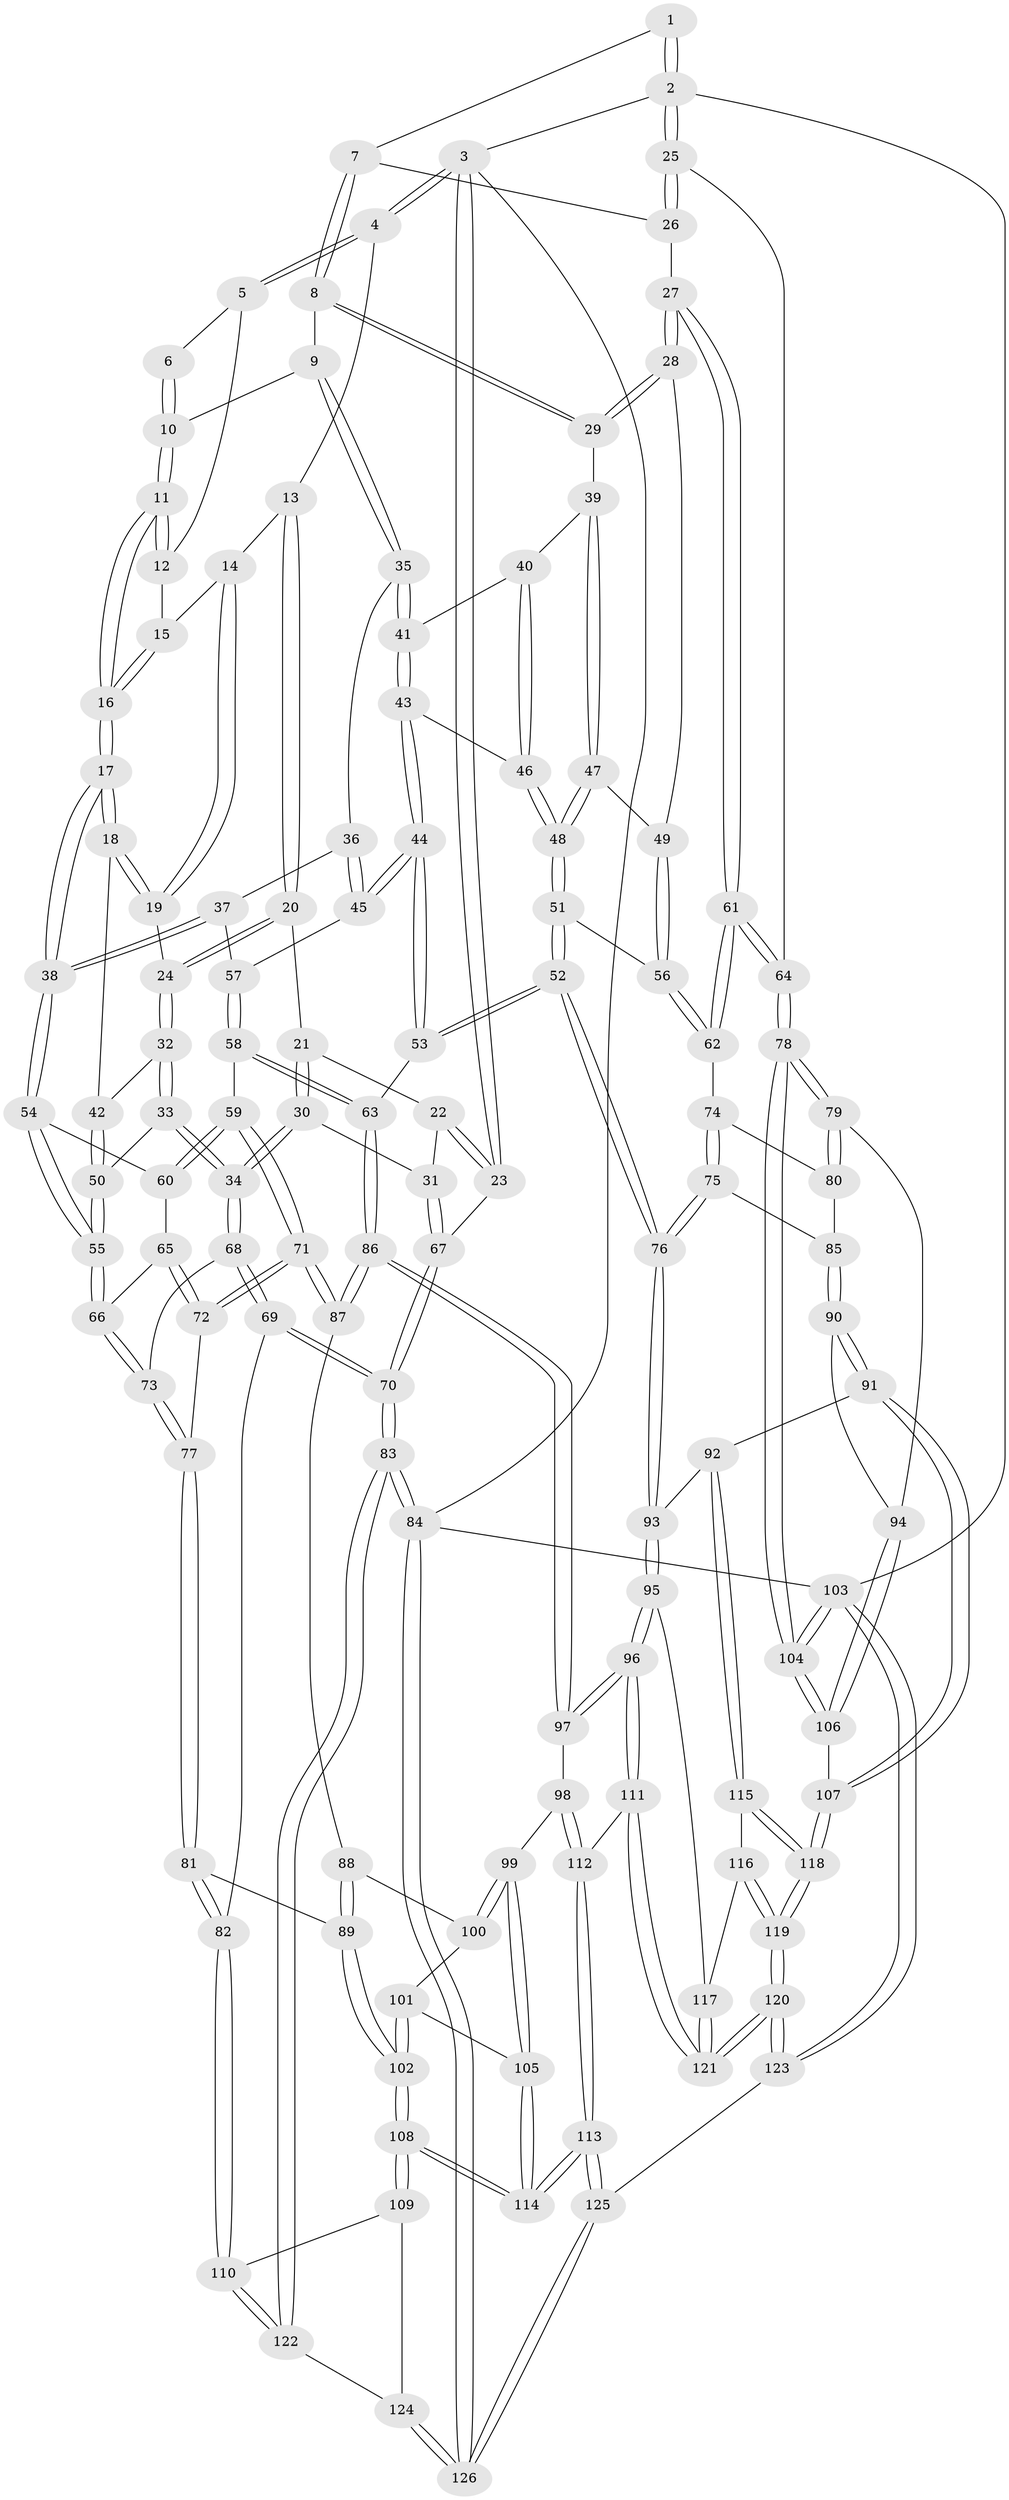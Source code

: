 // coarse degree distribution, {3: 0.07954545454545454, 6: 0.11363636363636363, 5: 0.32954545454545453, 4: 0.4772727272727273}
// Generated by graph-tools (version 1.1) at 2025/24/03/03/25 07:24:38]
// undirected, 126 vertices, 312 edges
graph export_dot {
graph [start="1"]
  node [color=gray90,style=filled];
  1 [pos="+0.9405328443085305+0"];
  2 [pos="+1+0"];
  3 [pos="+0+0"];
  4 [pos="+0.052090946904816283+0"];
  5 [pos="+0.51046632323499+0"];
  6 [pos="+0.5616261583488495+0"];
  7 [pos="+0.8456004177655423+0.13196992351251377"];
  8 [pos="+0.8053661605387256+0.1716898911379707"];
  9 [pos="+0.7167177102167541+0.1721019644001434"];
  10 [pos="+0.676505513072342+0.14258756762818078"];
  11 [pos="+0.45357894054277276+0.20894478779549266"];
  12 [pos="+0.4642327889559753+0.007956647154643164"];
  13 [pos="+0.23454961716790976+0.07813975536908617"];
  14 [pos="+0.2919446208735098+0.10678794688811392"];
  15 [pos="+0.3031198881369131+0.1101393722800347"];
  16 [pos="+0.4492067190942039+0.2148420645000867"];
  17 [pos="+0.4294981227832568+0.2986258873782816"];
  18 [pos="+0.3969027201201095+0.30247425424950075"];
  19 [pos="+0.30069763673643274+0.26055562579947034"];
  20 [pos="+0.19496467973387147+0.21400402926719178"];
  21 [pos="+0.1262487109801005+0.22323029471533629"];
  22 [pos="+0.06530496929747209+0.17297409924816506"];
  23 [pos="+0+0"];
  24 [pos="+0.21913223508894983+0.2412538381786577"];
  25 [pos="+1+0.06057275869715974"];
  26 [pos="+0.9587215063358036+0.14794061565976324"];
  27 [pos="+1+0.3573327682746713"];
  28 [pos="+0.9609270787070147+0.345910876232852"];
  29 [pos="+0.8179138223685759+0.1987961150501792"];
  30 [pos="+0.049631276120877865+0.3876440936609372"];
  31 [pos="+0.001126195242339008+0.3881728498029937"];
  32 [pos="+0.19921610367817102+0.32971258965349326"];
  33 [pos="+0.14369890208158964+0.41913772015853884"];
  34 [pos="+0.12627092069929965+0.4224196263587784"];
  35 [pos="+0.6782921648252422+0.26487472280689967"];
  36 [pos="+0.6782498327550596+0.26491853461439596"];
  37 [pos="+0.4554129987155379+0.3136568608561765"];
  38 [pos="+0.43563344962900225+0.30671151329515506"];
  39 [pos="+0.7936251044601119+0.35195359539695126"];
  40 [pos="+0.7369052988882434+0.3327764597368687"];
  41 [pos="+0.7152512503459251+0.3218732330992464"];
  42 [pos="+0.3358016749674345+0.3482250090325975"];
  43 [pos="+0.7166363699198558+0.3951782371928303"];
  44 [pos="+0.6427955937350073+0.42021001867867397"];
  45 [pos="+0.6275878959063547+0.3892330843133833"];
  46 [pos="+0.7408666658845685+0.3980887911180776"];
  47 [pos="+0.7971558877514577+0.36848628227499314"];
  48 [pos="+0.7819148168755377+0.4059411351845042"];
  49 [pos="+0.935001024984034+0.3580942913249196"];
  50 [pos="+0.24711400174910805+0.4469688053101373"];
  51 [pos="+0.8017271344154584+0.4637987663586375"];
  52 [pos="+0.6501667639464945+0.5736391338122164"];
  53 [pos="+0.6290612107192891+0.5626531212266733"];
  54 [pos="+0.4305480231074714+0.4125191255729131"];
  55 [pos="+0.26404987394461155+0.47334528534312864"];
  56 [pos="+0.8224115537247177+0.47024458291443655"];
  57 [pos="+0.4769851605056892+0.3275975419796967"];
  58 [pos="+0.6093527105420745+0.5579199165998794"];
  59 [pos="+0.5127704694417826+0.5294650707423804"];
  60 [pos="+0.431767672632743+0.4488605618262746"];
  61 [pos="+1+0.4233878984186661"];
  62 [pos="+0.8673259607695053+0.5131211178652624"];
  63 [pos="+0.6206844101830636+0.5633597604678283"];
  64 [pos="+1+0.43592950449245305"];
  65 [pos="+0.41643360175573535+0.464310458397679"];
  66 [pos="+0.2652301334820762+0.4756162131973444"];
  67 [pos="+0+0.3979665422160993"];
  68 [pos="+0.1262174802834554+0.5473956713955389"];
  69 [pos="+0.07159737407519416+0.6984647055753197"];
  70 [pos="+0+0.7694421394496015"];
  71 [pos="+0.37694643133585354+0.6162983075533188"];
  72 [pos="+0.3393077750448567+0.5946260848848799"];
  73 [pos="+0.2883028325571442+0.5605696731805885"];
  74 [pos="+0.8644370260373107+0.5609764516201651"];
  75 [pos="+0.8465372670051644+0.6111480038633816"];
  76 [pos="+0.7148351418028612+0.6578658792680517"];
  77 [pos="+0.30758951917683736+0.5925065344797266"];
  78 [pos="+1+0.527435166671772"];
  79 [pos="+1+0.5480150302486302"];
  80 [pos="+1+0.5846336238812736"];
  81 [pos="+0.24530941558499297+0.6621488425795894"];
  82 [pos="+0.08605343017086792+0.7012414532943898"];
  83 [pos="+0+1"];
  84 [pos="+0+1"];
  85 [pos="+0.8954777844967184+0.6444217197090576"];
  86 [pos="+0.5054294753352033+0.6797326651829089"];
  87 [pos="+0.39827834412741253+0.6460365309962465"];
  88 [pos="+0.39301152254207206+0.6703682325817084"];
  89 [pos="+0.3083545280197977+0.7664940690069155"];
  90 [pos="+0.9095472515115418+0.6898431419329791"];
  91 [pos="+0.8395797106619795+0.7726346967400565"];
  92 [pos="+0.8384578510187917+0.7726169102312572"];
  93 [pos="+0.7151526924033444+0.6620239372445749"];
  94 [pos="+0.9497375667950908+0.7082804722626389"];
  95 [pos="+0.6491028334792658+0.8004373850769317"];
  96 [pos="+0.640849070176938+0.8131416911978409"];
  97 [pos="+0.5089535768963965+0.7238337414452636"];
  98 [pos="+0.4605781149979667+0.7845808908749643"];
  99 [pos="+0.4514596305620907+0.7870783095148588"];
  100 [pos="+0.3947128685459037+0.6820359239260921"];
  101 [pos="+0.3914205833746411+0.7109141487153973"];
  102 [pos="+0.3167604659360911+0.8094708412982122"];
  103 [pos="+1+1"];
  104 [pos="+1+0.9609001513071764"];
  105 [pos="+0.3936411798468789+0.8182235765055771"];
  106 [pos="+0.9966417082209192+0.8384391583436549"];
  107 [pos="+0.9514356142736787+0.8408557491406247"];
  108 [pos="+0.3252187615407043+0.8666508254985212"];
  109 [pos="+0.2979180877388656+0.8699732809375184"];
  110 [pos="+0.20509825562560524+0.821043227951291"];
  111 [pos="+0.6341841761073979+0.8677093893589233"];
  112 [pos="+0.5150227329928302+0.8426077101053624"];
  113 [pos="+0.3952985050031076+0.9590661560160731"];
  114 [pos="+0.33204062601085643+0.8695493305595937"];
  115 [pos="+0.8267025323037234+0.7912140210362314"];
  116 [pos="+0.8111041662769102+0.8118409233694754"];
  117 [pos="+0.785732166618372+0.8133214417576321"];
  118 [pos="+0.8640556838540469+0.919551405481704"];
  119 [pos="+0.7359318555363883+1"];
  120 [pos="+0.6914499295901727+1"];
  121 [pos="+0.6420754792929461+0.8987537557241655"];
  122 [pos="+0.04185126312241907+0.991009188097775"];
  123 [pos="+0.6851249962747549+1"];
  124 [pos="+0.24147172004726639+0.9199990388500161"];
  125 [pos="+0.4953093758883638+1"];
  126 [pos="+0.22992275718742+1"];
  1 -- 2;
  1 -- 2;
  1 -- 7;
  2 -- 3;
  2 -- 25;
  2 -- 25;
  2 -- 103;
  3 -- 4;
  3 -- 4;
  3 -- 23;
  3 -- 23;
  3 -- 84;
  4 -- 5;
  4 -- 5;
  4 -- 13;
  5 -- 6;
  5 -- 12;
  6 -- 10;
  6 -- 10;
  7 -- 8;
  7 -- 8;
  7 -- 26;
  8 -- 9;
  8 -- 29;
  8 -- 29;
  9 -- 10;
  9 -- 35;
  9 -- 35;
  10 -- 11;
  10 -- 11;
  11 -- 12;
  11 -- 12;
  11 -- 16;
  11 -- 16;
  12 -- 15;
  13 -- 14;
  13 -- 20;
  13 -- 20;
  14 -- 15;
  14 -- 19;
  14 -- 19;
  15 -- 16;
  15 -- 16;
  16 -- 17;
  16 -- 17;
  17 -- 18;
  17 -- 18;
  17 -- 38;
  17 -- 38;
  18 -- 19;
  18 -- 19;
  18 -- 42;
  19 -- 24;
  20 -- 21;
  20 -- 24;
  20 -- 24;
  21 -- 22;
  21 -- 30;
  21 -- 30;
  22 -- 23;
  22 -- 23;
  22 -- 31;
  23 -- 67;
  24 -- 32;
  24 -- 32;
  25 -- 26;
  25 -- 26;
  25 -- 64;
  26 -- 27;
  27 -- 28;
  27 -- 28;
  27 -- 61;
  27 -- 61;
  28 -- 29;
  28 -- 29;
  28 -- 49;
  29 -- 39;
  30 -- 31;
  30 -- 34;
  30 -- 34;
  31 -- 67;
  31 -- 67;
  32 -- 33;
  32 -- 33;
  32 -- 42;
  33 -- 34;
  33 -- 34;
  33 -- 50;
  34 -- 68;
  34 -- 68;
  35 -- 36;
  35 -- 41;
  35 -- 41;
  36 -- 37;
  36 -- 45;
  36 -- 45;
  37 -- 38;
  37 -- 38;
  37 -- 57;
  38 -- 54;
  38 -- 54;
  39 -- 40;
  39 -- 47;
  39 -- 47;
  40 -- 41;
  40 -- 46;
  40 -- 46;
  41 -- 43;
  41 -- 43;
  42 -- 50;
  42 -- 50;
  43 -- 44;
  43 -- 44;
  43 -- 46;
  44 -- 45;
  44 -- 45;
  44 -- 53;
  44 -- 53;
  45 -- 57;
  46 -- 48;
  46 -- 48;
  47 -- 48;
  47 -- 48;
  47 -- 49;
  48 -- 51;
  48 -- 51;
  49 -- 56;
  49 -- 56;
  50 -- 55;
  50 -- 55;
  51 -- 52;
  51 -- 52;
  51 -- 56;
  52 -- 53;
  52 -- 53;
  52 -- 76;
  52 -- 76;
  53 -- 63;
  54 -- 55;
  54 -- 55;
  54 -- 60;
  55 -- 66;
  55 -- 66;
  56 -- 62;
  56 -- 62;
  57 -- 58;
  57 -- 58;
  58 -- 59;
  58 -- 63;
  58 -- 63;
  59 -- 60;
  59 -- 60;
  59 -- 71;
  59 -- 71;
  60 -- 65;
  61 -- 62;
  61 -- 62;
  61 -- 64;
  61 -- 64;
  62 -- 74;
  63 -- 86;
  63 -- 86;
  64 -- 78;
  64 -- 78;
  65 -- 66;
  65 -- 72;
  65 -- 72;
  66 -- 73;
  66 -- 73;
  67 -- 70;
  67 -- 70;
  68 -- 69;
  68 -- 69;
  68 -- 73;
  69 -- 70;
  69 -- 70;
  69 -- 82;
  70 -- 83;
  70 -- 83;
  71 -- 72;
  71 -- 72;
  71 -- 87;
  71 -- 87;
  72 -- 77;
  73 -- 77;
  73 -- 77;
  74 -- 75;
  74 -- 75;
  74 -- 80;
  75 -- 76;
  75 -- 76;
  75 -- 85;
  76 -- 93;
  76 -- 93;
  77 -- 81;
  77 -- 81;
  78 -- 79;
  78 -- 79;
  78 -- 104;
  78 -- 104;
  79 -- 80;
  79 -- 80;
  79 -- 94;
  80 -- 85;
  81 -- 82;
  81 -- 82;
  81 -- 89;
  82 -- 110;
  82 -- 110;
  83 -- 84;
  83 -- 84;
  83 -- 122;
  83 -- 122;
  84 -- 126;
  84 -- 126;
  84 -- 103;
  85 -- 90;
  85 -- 90;
  86 -- 87;
  86 -- 87;
  86 -- 97;
  86 -- 97;
  87 -- 88;
  88 -- 89;
  88 -- 89;
  88 -- 100;
  89 -- 102;
  89 -- 102;
  90 -- 91;
  90 -- 91;
  90 -- 94;
  91 -- 92;
  91 -- 107;
  91 -- 107;
  92 -- 93;
  92 -- 115;
  92 -- 115;
  93 -- 95;
  93 -- 95;
  94 -- 106;
  94 -- 106;
  95 -- 96;
  95 -- 96;
  95 -- 117;
  96 -- 97;
  96 -- 97;
  96 -- 111;
  96 -- 111;
  97 -- 98;
  98 -- 99;
  98 -- 112;
  98 -- 112;
  99 -- 100;
  99 -- 100;
  99 -- 105;
  99 -- 105;
  100 -- 101;
  101 -- 102;
  101 -- 102;
  101 -- 105;
  102 -- 108;
  102 -- 108;
  103 -- 104;
  103 -- 104;
  103 -- 123;
  103 -- 123;
  104 -- 106;
  104 -- 106;
  105 -- 114;
  105 -- 114;
  106 -- 107;
  107 -- 118;
  107 -- 118;
  108 -- 109;
  108 -- 109;
  108 -- 114;
  108 -- 114;
  109 -- 110;
  109 -- 124;
  110 -- 122;
  110 -- 122;
  111 -- 112;
  111 -- 121;
  111 -- 121;
  112 -- 113;
  112 -- 113;
  113 -- 114;
  113 -- 114;
  113 -- 125;
  113 -- 125;
  115 -- 116;
  115 -- 118;
  115 -- 118;
  116 -- 117;
  116 -- 119;
  116 -- 119;
  117 -- 121;
  117 -- 121;
  118 -- 119;
  118 -- 119;
  119 -- 120;
  119 -- 120;
  120 -- 121;
  120 -- 121;
  120 -- 123;
  120 -- 123;
  122 -- 124;
  123 -- 125;
  124 -- 126;
  124 -- 126;
  125 -- 126;
  125 -- 126;
}
